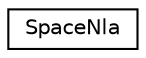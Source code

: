digraph G
{
  edge [fontname="Helvetica",fontsize="10",labelfontname="Helvetica",labelfontsize="10"];
  node [fontname="Helvetica",fontsize="10",shape=record];
  rankdir=LR;
  Node1 [label="SpaceNla",height=0.2,width=0.4,color="black", fillcolor="white", style="filled",URL="$de/d91/structSpaceNla.html"];
}
